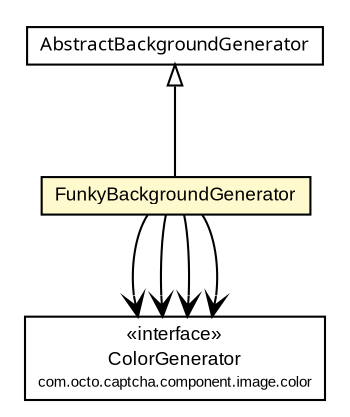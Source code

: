 #!/usr/local/bin/dot
#
# Class diagram 
# Generated by UmlGraph version 4.6 (http://www.spinellis.gr/sw/umlgraph)
#

digraph G {
	edge [fontname="arial",fontsize=10,labelfontname="arial",labelfontsize=10];
	node [fontname="arial",fontsize=10,shape=plaintext];
	// com.octo.captcha.component.image.backgroundgenerator.FunkyBackgroundGenerator
	c6023 [label=<<table border="0" cellborder="1" cellspacing="0" cellpadding="2" port="p" bgcolor="lemonChiffon" href="./FunkyBackgroundGenerator.html">
		<tr><td><table border="0" cellspacing="0" cellpadding="1">
			<tr><td> FunkyBackgroundGenerator </td></tr>
		</table></td></tr>
		</table>>, fontname="arial", fontcolor="black", fontsize=9.0];
	// com.octo.captcha.component.image.backgroundgenerator.AbstractBackgroundGenerator
	c6027 [label=<<table border="0" cellborder="1" cellspacing="0" cellpadding="2" port="p" href="./AbstractBackgroundGenerator.html">
		<tr><td><table border="0" cellspacing="0" cellpadding="1">
			<tr><td><font face="ariali"> AbstractBackgroundGenerator </font></td></tr>
		</table></td></tr>
		</table>>, fontname="arial", fontcolor="black", fontsize=9.0];
	// com.octo.captcha.component.image.color.ColorGenerator
	c6031 [label=<<table border="0" cellborder="1" cellspacing="0" cellpadding="2" port="p" href="../color/ColorGenerator.html">
		<tr><td><table border="0" cellspacing="0" cellpadding="1">
			<tr><td> &laquo;interface&raquo; </td></tr>
			<tr><td> ColorGenerator </td></tr>
			<tr><td><font point-size="7.0"> com.octo.captcha.component.image.color </font></td></tr>
		</table></td></tr>
		</table>>, fontname="arial", fontcolor="black", fontsize=9.0];
	//com.octo.captcha.component.image.backgroundgenerator.FunkyBackgroundGenerator extends com.octo.captcha.component.image.backgroundgenerator.AbstractBackgroundGenerator
	c6027:p -> c6023:p [dir=back,arrowtail=empty];
	// com.octo.captcha.component.image.backgroundgenerator.FunkyBackgroundGenerator NAVASSOC com.octo.captcha.component.image.color.ColorGenerator
	c6023:p -> c6031:p [taillabel="", label="", headlabel="", fontname="arial", fontcolor="black", fontsize=10.0, color="black", arrowhead=open];
	// com.octo.captcha.component.image.backgroundgenerator.FunkyBackgroundGenerator NAVASSOC com.octo.captcha.component.image.color.ColorGenerator
	c6023:p -> c6031:p [taillabel="", label="", headlabel="", fontname="arial", fontcolor="black", fontsize=10.0, color="black", arrowhead=open];
	// com.octo.captcha.component.image.backgroundgenerator.FunkyBackgroundGenerator NAVASSOC com.octo.captcha.component.image.color.ColorGenerator
	c6023:p -> c6031:p [taillabel="", label="", headlabel="", fontname="arial", fontcolor="black", fontsize=10.0, color="black", arrowhead=open];
	// com.octo.captcha.component.image.backgroundgenerator.FunkyBackgroundGenerator NAVASSOC com.octo.captcha.component.image.color.ColorGenerator
	c6023:p -> c6031:p [taillabel="", label="", headlabel="", fontname="arial", fontcolor="black", fontsize=10.0, color="black", arrowhead=open];
}

